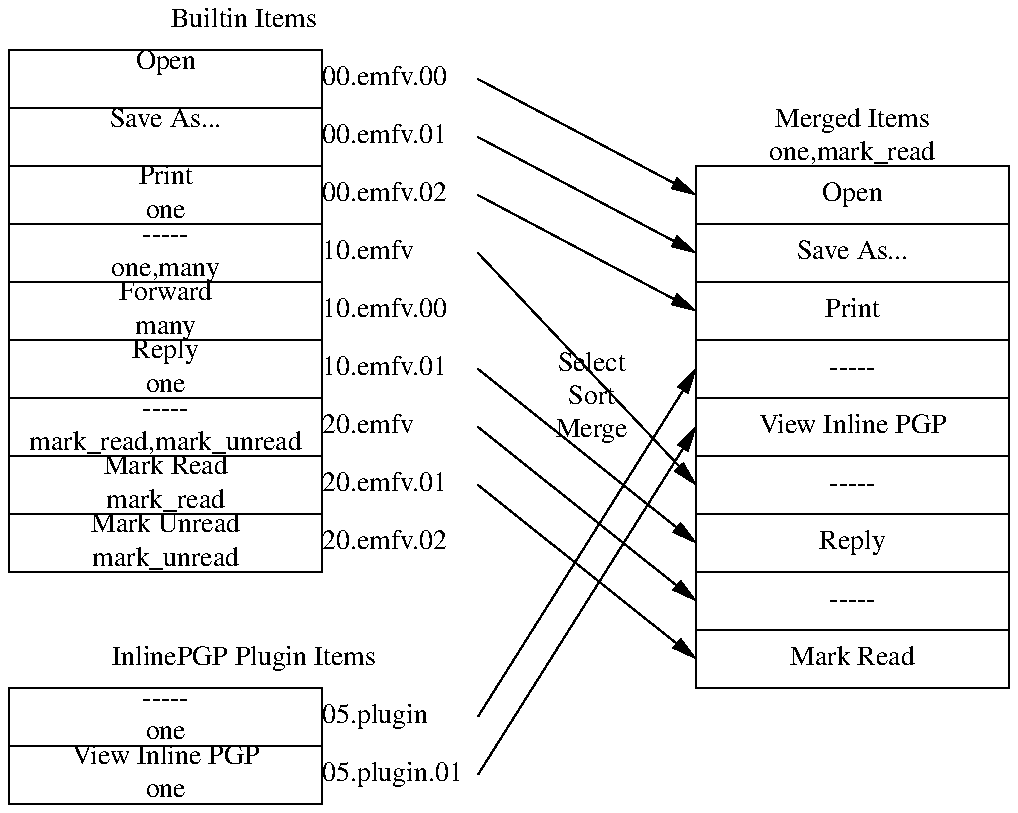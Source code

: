 
.PS 5
space=0.7
itemht=space/3 ; itemwid = space*1.8
down

define item {
	[ right ; box $1 $2
	box invis $3 ljust with .c at last box.e ]
}

Menus: [
Mail: [
	boxht = itemht; boxwid = itemwid
	box invis "Builtin Items"

	Open: item("Open", "", "00.emfv.00")
	Save: item("Save As...", "", "00.emfv.01")
	Print: item("Print", "one", "00.emfv.02")
	ForwardBar: item("-----", "one,many", "10.emfv")
	Forward: item("Forward", "many", "10.emfv.00")
	Reply: item("Reply", "one", "10.emfv.01")
	MarkBar: item("-----", "mark_read,mark_unread", "20.emfv")
	Markread: item("Mark Read", "mark_read", "20.emfv.01")
	Markunread: item("Mark Unread", "mark_unread", "20.emfv.02")
]
Plugin: [
	boxht = itemht; boxwid = itemwid
	box invis "InlinePGP Plugin Items"

	ViewInlineBar: item("-----", "one", "05.plugin")
	ViewInline: item("View Inline PGP", "one", "05.plugin.01")
] at Mail + (0,-space*2.5)
]

Merged: [
	boxht = itemht; boxwid = itemwid
	box invis "Merged Items" "one,mark_read"
	Open: box "Open"
	Save: box "Save As..."
	Print: box "Print"
	ViewInlineBar: box "-----"
	ViewInline: box "View Inline PGP"
	ForwardBar: box "-----"
	Reply: box "Reply"
	MarkBar: box "-----"
	Markread: box "Mark Read"
] at Menus + (space*3.5, 0)

box invis "Select" "Sort" "Merge"  at Menus + (space*2,0)

line -> from Menus.Mail.Open.e to Merged.Open.w
line -> from Menus.Mail.Save.e to Merged.Save.w
line -> from Menus.Mail.Print.e to Merged.Print.w
line -> from Menus.Plugin.ViewInlineBar.e to Merged.ViewInlineBar.w
line -> from Menus.Plugin.ViewInline.e to Merged.ViewInline.w
line -> from Menus.Mail.ForwardBar.e to Merged.ForwardBar.w
line -> from Menus.Mail.Reply.e to Merged.Reply.w
line -> from Menus.Mail.MarkBar.e to Merged.MarkBar.w
line -> from Menus.Mail.Markread.e to Merged.Markread.w

.PE
